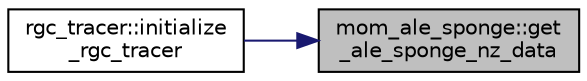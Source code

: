 digraph "mom_ale_sponge::get_ale_sponge_nz_data"
{
 // INTERACTIVE_SVG=YES
 // LATEX_PDF_SIZE
  edge [fontname="Helvetica",fontsize="10",labelfontname="Helvetica",labelfontsize="10"];
  node [fontname="Helvetica",fontsize="10",shape=record];
  rankdir="RL";
  Node1 [label="mom_ale_sponge::get\l_ale_sponge_nz_data",height=0.2,width=0.4,color="black", fillcolor="grey75", style="filled", fontcolor="black",tooltip="Return the number of layers in the data with a fixed ALE sponge, or 0 if there are no sponge columns ..."];
  Node1 -> Node2 [dir="back",color="midnightblue",fontsize="10",style="solid",fontname="Helvetica"];
  Node2 [label="rgc_tracer::initialize\l_rgc_tracer",height=0.2,width=0.4,color="black", fillcolor="white", style="filled",URL="$namespacergc__tracer.html#ad2da37dd791644961aab6e66a2452793",tooltip="Initializes the NTR tracer fields in tr(:,:,:,:) and it sets up the tracer output."];
}
